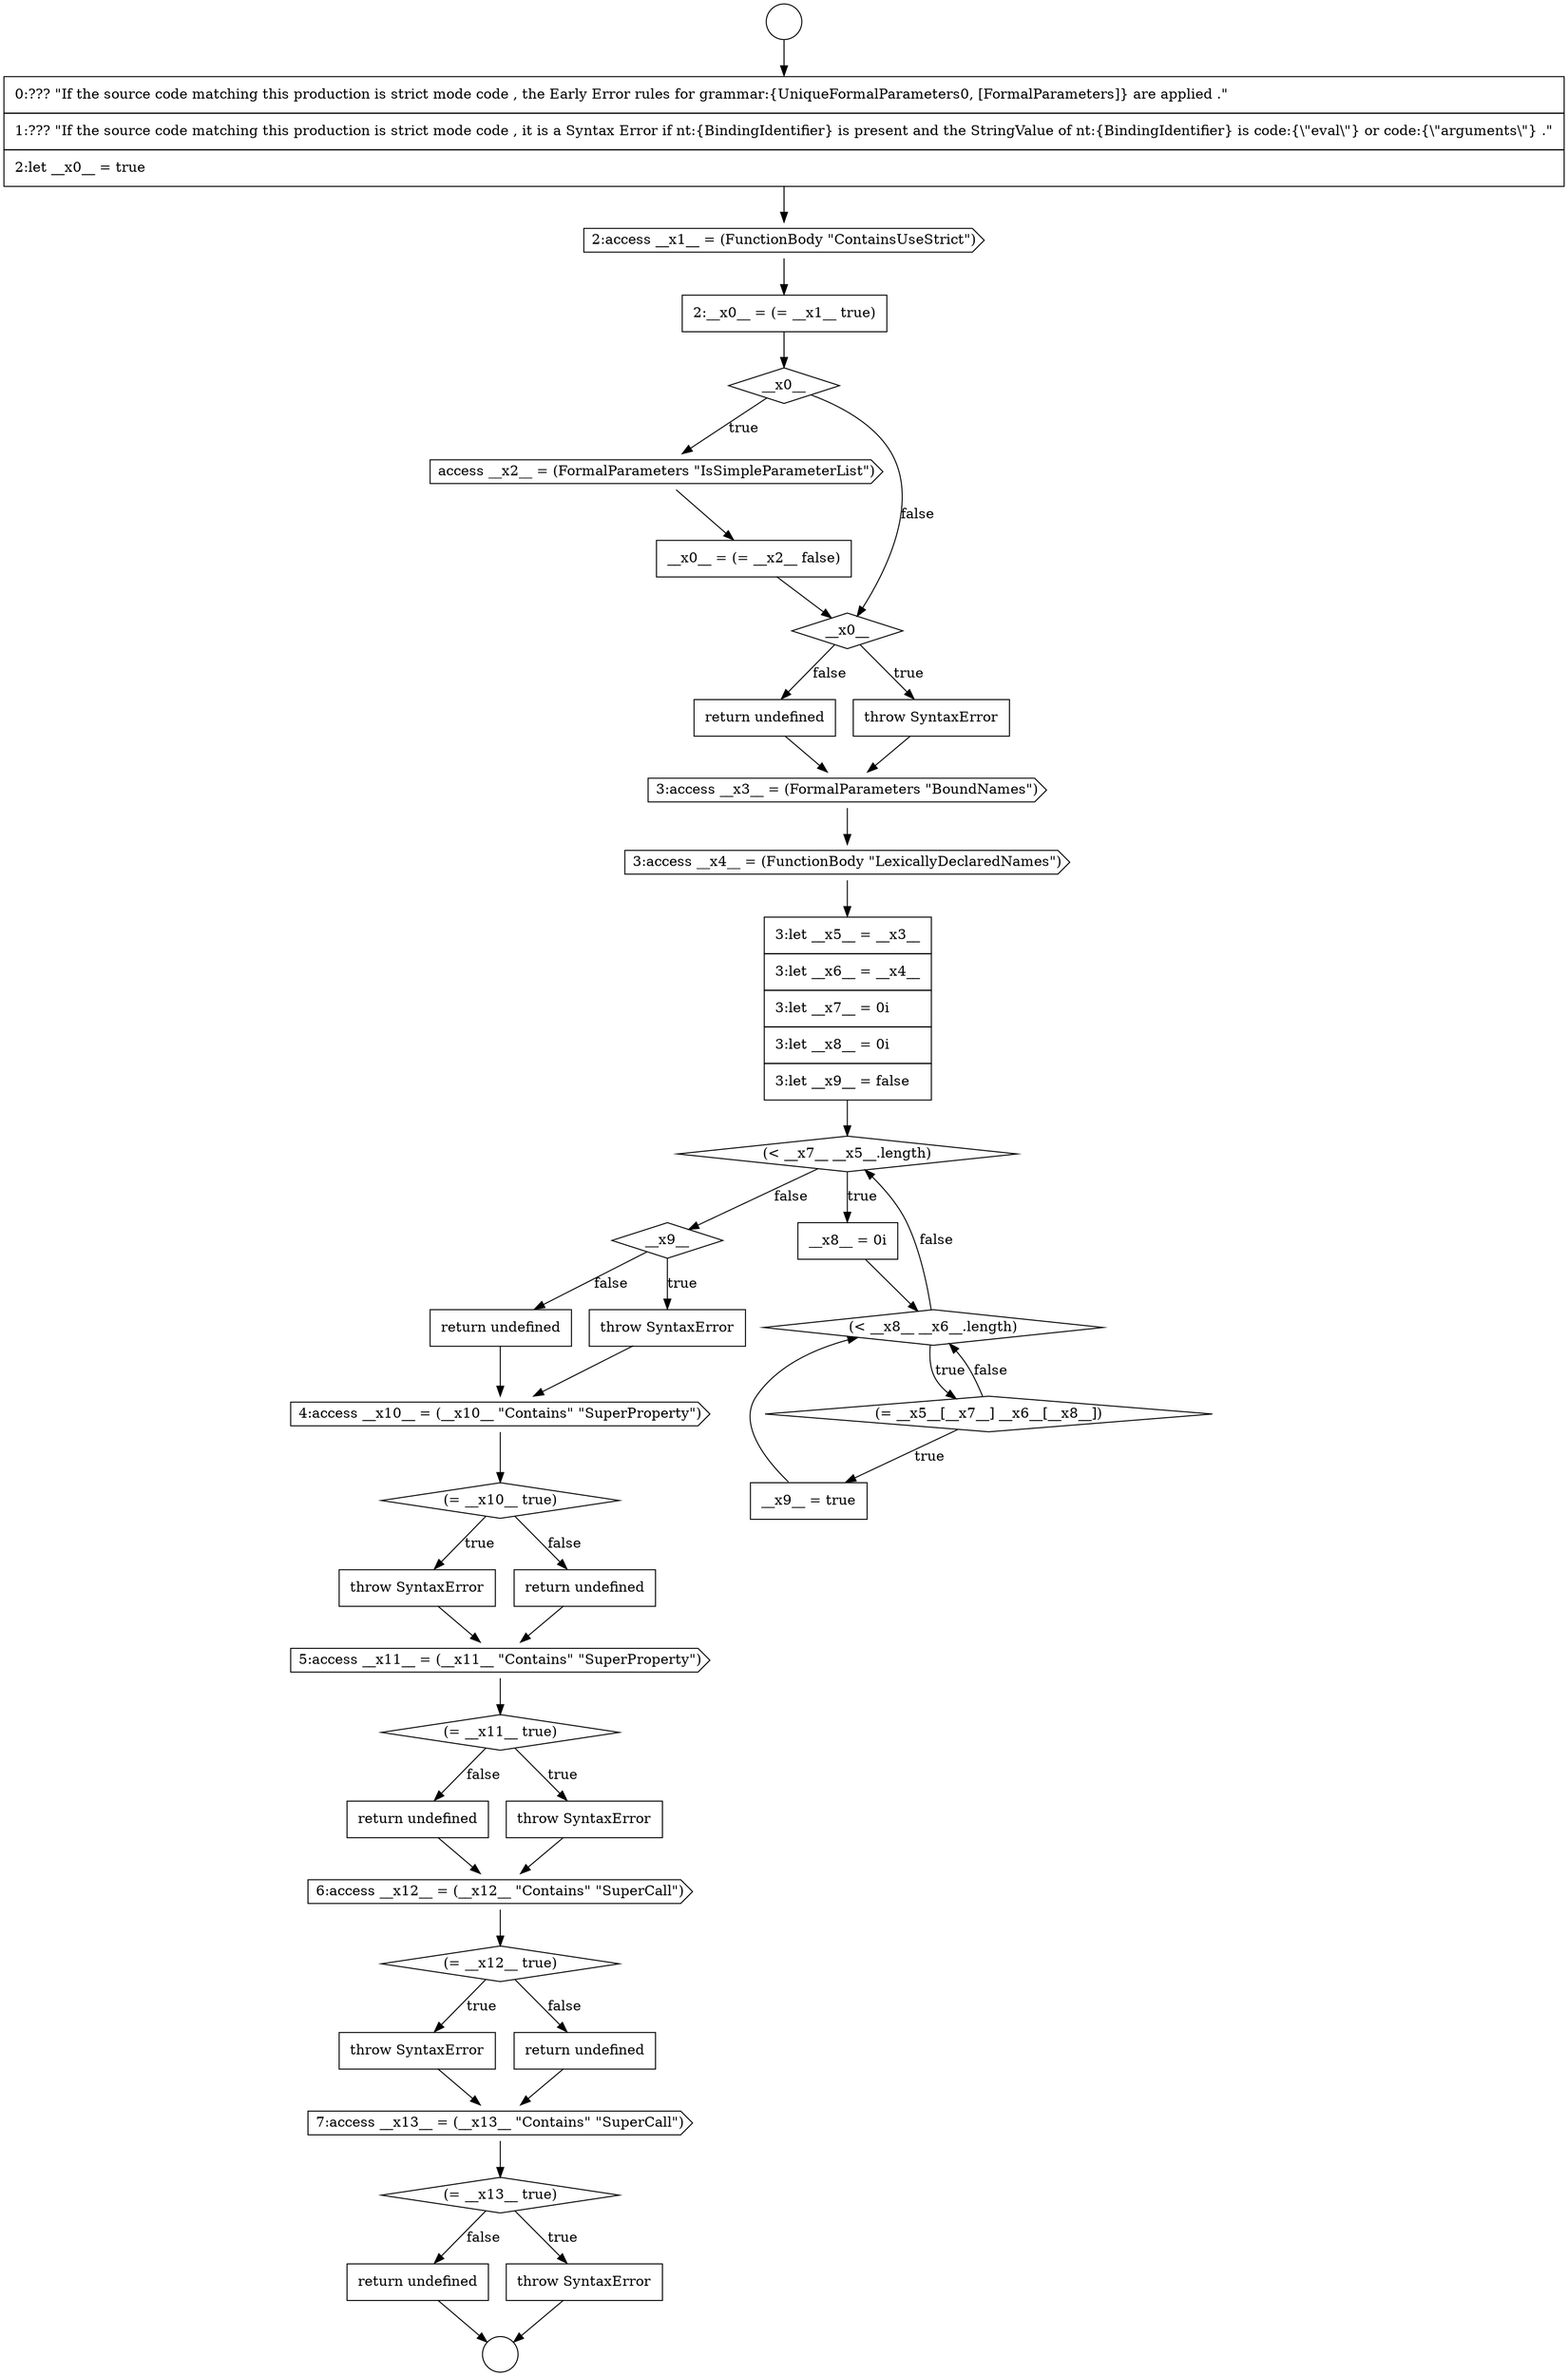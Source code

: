digraph {
  node18536 [shape=none, margin=0, label=<<font color="black">
    <table border="0" cellborder="1" cellspacing="0" cellpadding="10">
      <tr><td align="left">return undefined</td></tr>
    </table>
  </font>> color="black" fillcolor="white" style=filled]
  node18528 [shape=none, margin=0, label=<<font color="black">
    <table border="0" cellborder="1" cellspacing="0" cellpadding="10">
      <tr><td align="left">0:??? &quot;If the source code matching this production is strict mode code , the Early Error rules for grammar:{UniqueFormalParameters0, [FormalParameters]} are applied .&quot;</td></tr>
      <tr><td align="left">1:??? &quot;If the source code matching this production is strict mode code , it is a Syntax Error if nt:{BindingIdentifier} is present and the StringValue of nt:{BindingIdentifier} is code:{\&quot;eval\&quot;} or code:{\&quot;arguments\&quot;} .&quot;</td></tr>
      <tr><td align="left">2:let __x0__ = true</td></tr>
    </table>
  </font>> color="black" fillcolor="white" style=filled]
  node18550 [shape=none, margin=0, label=<<font color="black">
    <table border="0" cellborder="1" cellspacing="0" cellpadding="10">
      <tr><td align="left">throw SyntaxError</td></tr>
    </table>
  </font>> color="black" fillcolor="white" style=filled]
  node18545 [shape=diamond, label=<<font color="black">__x9__</font>> color="black" fillcolor="white" style=filled]
  node18540 [shape=diamond, label=<<font color="black">(&lt; __x7__ __x5__.length)</font>> color="black" fillcolor="white" style=filled]
  node18544 [shape=none, margin=0, label=<<font color="black">
    <table border="0" cellborder="1" cellspacing="0" cellpadding="10">
      <tr><td align="left">__x9__ = true</td></tr>
    </table>
  </font>> color="black" fillcolor="white" style=filled]
  node18551 [shape=none, margin=0, label=<<font color="black">
    <table border="0" cellborder="1" cellspacing="0" cellpadding="10">
      <tr><td align="left">return undefined</td></tr>
    </table>
  </font>> color="black" fillcolor="white" style=filled]
  node18558 [shape=none, margin=0, label=<<font color="black">
    <table border="0" cellborder="1" cellspacing="0" cellpadding="10">
      <tr><td align="left">throw SyntaxError</td></tr>
    </table>
  </font>> color="black" fillcolor="white" style=filled]
  node18561 [shape=diamond, label=<<font color="black">(= __x13__ true)</font>> color="black" fillcolor="white" style=filled]
  node18547 [shape=none, margin=0, label=<<font color="black">
    <table border="0" cellborder="1" cellspacing="0" cellpadding="10">
      <tr><td align="left">return undefined</td></tr>
    </table>
  </font>> color="black" fillcolor="white" style=filled]
  node18533 [shape=none, margin=0, label=<<font color="black">
    <table border="0" cellborder="1" cellspacing="0" cellpadding="10">
      <tr><td align="left">__x0__ = (= __x2__ false)</td></tr>
    </table>
  </font>> color="black" fillcolor="white" style=filled]
  node18555 [shape=none, margin=0, label=<<font color="black">
    <table border="0" cellborder="1" cellspacing="0" cellpadding="10">
      <tr><td align="left">return undefined</td></tr>
    </table>
  </font>> color="black" fillcolor="white" style=filled]
  node18549 [shape=diamond, label=<<font color="black">(= __x10__ true)</font>> color="black" fillcolor="white" style=filled]
  node18546 [shape=none, margin=0, label=<<font color="black">
    <table border="0" cellborder="1" cellspacing="0" cellpadding="10">
      <tr><td align="left">throw SyntaxError</td></tr>
    </table>
  </font>> color="black" fillcolor="white" style=filled]
  node18531 [shape=diamond, label=<<font color="black">__x0__</font>> color="black" fillcolor="white" style=filled]
  node18563 [shape=none, margin=0, label=<<font color="black">
    <table border="0" cellborder="1" cellspacing="0" cellpadding="10">
      <tr><td align="left">return undefined</td></tr>
    </table>
  </font>> color="black" fillcolor="white" style=filled]
  node18539 [shape=none, margin=0, label=<<font color="black">
    <table border="0" cellborder="1" cellspacing="0" cellpadding="10">
      <tr><td align="left">3:let __x5__ = __x3__</td></tr>
      <tr><td align="left">3:let __x6__ = __x4__</td></tr>
      <tr><td align="left">3:let __x7__ = 0i</td></tr>
      <tr><td align="left">3:let __x8__ = 0i</td></tr>
      <tr><td align="left">3:let __x9__ = false</td></tr>
    </table>
  </font>> color="black" fillcolor="white" style=filled]
  node18556 [shape=cds, label=<<font color="black">6:access __x12__ = (__x12__ &quot;Contains&quot; &quot;SuperCall&quot;)</font>> color="black" fillcolor="white" style=filled]
  node18543 [shape=diamond, label=<<font color="black">(= __x5__[__x7__] __x6__[__x8__])</font>> color="black" fillcolor="white" style=filled]
  node18560 [shape=cds, label=<<font color="black">7:access __x13__ = (__x13__ &quot;Contains&quot; &quot;SuperCall&quot;)</font>> color="black" fillcolor="white" style=filled]
  node18535 [shape=none, margin=0, label=<<font color="black">
    <table border="0" cellborder="1" cellspacing="0" cellpadding="10">
      <tr><td align="left">throw SyntaxError</td></tr>
    </table>
  </font>> color="black" fillcolor="white" style=filled]
  node18557 [shape=diamond, label=<<font color="black">(= __x12__ true)</font>> color="black" fillcolor="white" style=filled]
  node18530 [shape=none, margin=0, label=<<font color="black">
    <table border="0" cellborder="1" cellspacing="0" cellpadding="10">
      <tr><td align="left">2:__x0__ = (= __x1__ true)</td></tr>
    </table>
  </font>> color="black" fillcolor="white" style=filled]
  node18552 [shape=cds, label=<<font color="black">5:access __x11__ = (__x11__ &quot;Contains&quot; &quot;SuperProperty&quot;)</font>> color="black" fillcolor="white" style=filled]
  node18553 [shape=diamond, label=<<font color="black">(= __x11__ true)</font>> color="black" fillcolor="white" style=filled]
  node18562 [shape=none, margin=0, label=<<font color="black">
    <table border="0" cellborder="1" cellspacing="0" cellpadding="10">
      <tr><td align="left">throw SyntaxError</td></tr>
    </table>
  </font>> color="black" fillcolor="white" style=filled]
  node18529 [shape=cds, label=<<font color="black">2:access __x1__ = (FunctionBody &quot;ContainsUseStrict&quot;)</font>> color="black" fillcolor="white" style=filled]
  node18548 [shape=cds, label=<<font color="black">4:access __x10__ = (__x10__ &quot;Contains&quot; &quot;SuperProperty&quot;)</font>> color="black" fillcolor="white" style=filled]
  node18541 [shape=none, margin=0, label=<<font color="black">
    <table border="0" cellborder="1" cellspacing="0" cellpadding="10">
      <tr><td align="left">__x8__ = 0i</td></tr>
    </table>
  </font>> color="black" fillcolor="white" style=filled]
  node18554 [shape=none, margin=0, label=<<font color="black">
    <table border="0" cellborder="1" cellspacing="0" cellpadding="10">
      <tr><td align="left">throw SyntaxError</td></tr>
    </table>
  </font>> color="black" fillcolor="white" style=filled]
  node18537 [shape=cds, label=<<font color="black">3:access __x3__ = (FormalParameters &quot;BoundNames&quot;)</font>> color="black" fillcolor="white" style=filled]
  node18526 [shape=circle label=" " color="black" fillcolor="white" style=filled]
  node18532 [shape=cds, label=<<font color="black">access __x2__ = (FormalParameters &quot;IsSimpleParameterList&quot;)</font>> color="black" fillcolor="white" style=filled]
  node18542 [shape=diamond, label=<<font color="black">(&lt; __x8__ __x6__.length)</font>> color="black" fillcolor="white" style=filled]
  node18527 [shape=circle label=" " color="black" fillcolor="white" style=filled]
  node18538 [shape=cds, label=<<font color="black">3:access __x4__ = (FunctionBody &quot;LexicallyDeclaredNames&quot;)</font>> color="black" fillcolor="white" style=filled]
  node18559 [shape=none, margin=0, label=<<font color="black">
    <table border="0" cellborder="1" cellspacing="0" cellpadding="10">
      <tr><td align="left">return undefined</td></tr>
    </table>
  </font>> color="black" fillcolor="white" style=filled]
  node18534 [shape=diamond, label=<<font color="black">__x0__</font>> color="black" fillcolor="white" style=filled]
  node18533 -> node18534 [ color="black"]
  node18536 -> node18537 [ color="black"]
  node18538 -> node18539 [ color="black"]
  node18544 -> node18542 [ color="black"]
  node18554 -> node18556 [ color="black"]
  node18551 -> node18552 [ color="black"]
  node18542 -> node18543 [label=<<font color="black">true</font>> color="black"]
  node18542 -> node18540 [label=<<font color="black">false</font>> color="black"]
  node18560 -> node18561 [ color="black"]
  node18549 -> node18550 [label=<<font color="black">true</font>> color="black"]
  node18549 -> node18551 [label=<<font color="black">false</font>> color="black"]
  node18531 -> node18532 [label=<<font color="black">true</font>> color="black"]
  node18531 -> node18534 [label=<<font color="black">false</font>> color="black"]
  node18558 -> node18560 [ color="black"]
  node18534 -> node18535 [label=<<font color="black">true</font>> color="black"]
  node18534 -> node18536 [label=<<font color="black">false</font>> color="black"]
  node18548 -> node18549 [ color="black"]
  node18547 -> node18548 [ color="black"]
  node18529 -> node18530 [ color="black"]
  node18528 -> node18529 [ color="black"]
  node18537 -> node18538 [ color="black"]
  node18535 -> node18537 [ color="black"]
  node18550 -> node18552 [ color="black"]
  node18530 -> node18531 [ color="black"]
  node18526 -> node18528 [ color="black"]
  node18541 -> node18542 [ color="black"]
  node18539 -> node18540 [ color="black"]
  node18557 -> node18558 [label=<<font color="black">true</font>> color="black"]
  node18557 -> node18559 [label=<<font color="black">false</font>> color="black"]
  node18555 -> node18556 [ color="black"]
  node18561 -> node18562 [label=<<font color="black">true</font>> color="black"]
  node18561 -> node18563 [label=<<font color="black">false</font>> color="black"]
  node18546 -> node18548 [ color="black"]
  node18543 -> node18544 [label=<<font color="black">true</font>> color="black"]
  node18543 -> node18542 [label=<<font color="black">false</font>> color="black"]
  node18540 -> node18541 [label=<<font color="black">true</font>> color="black"]
  node18540 -> node18545 [label=<<font color="black">false</font>> color="black"]
  node18553 -> node18554 [label=<<font color="black">true</font>> color="black"]
  node18553 -> node18555 [label=<<font color="black">false</font>> color="black"]
  node18552 -> node18553 [ color="black"]
  node18562 -> node18527 [ color="black"]
  node18559 -> node18560 [ color="black"]
  node18563 -> node18527 [ color="black"]
  node18556 -> node18557 [ color="black"]
  node18545 -> node18546 [label=<<font color="black">true</font>> color="black"]
  node18545 -> node18547 [label=<<font color="black">false</font>> color="black"]
  node18532 -> node18533 [ color="black"]
}
